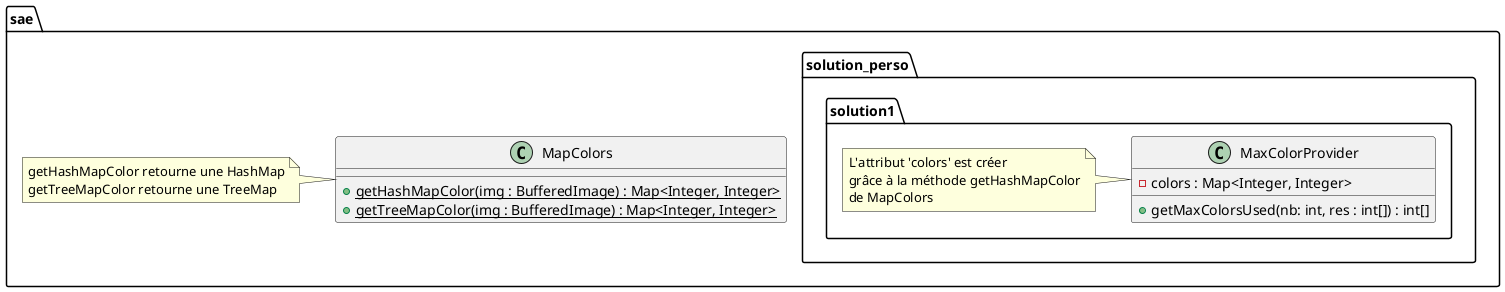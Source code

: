 @startuml
'https://plantuml.com/class-diagram

package sae {

    class MapColors {
        + {static} getHashMapColor(img : BufferedImage) : Map<Integer, Integer>
        + {static} getTreeMapColor(img : BufferedImage) : Map<Integer, Integer>
    }

    note left{
        getHashMapColor retourne une HashMap
        getTreeMapColor retourne une TreeMap
    }
}

    package sae.solution_perso.solution1{
        class MaxColorProvider {
            - colors : Map<Integer, Integer>
            + getMaxColorsUsed(nb: int, res : int[]) : int[]
        }


        note left {
           L'attribut 'colors' est créer
           grâce à la méthode getHashMapColor
           de MapColors
        }
    }
}




@enduml